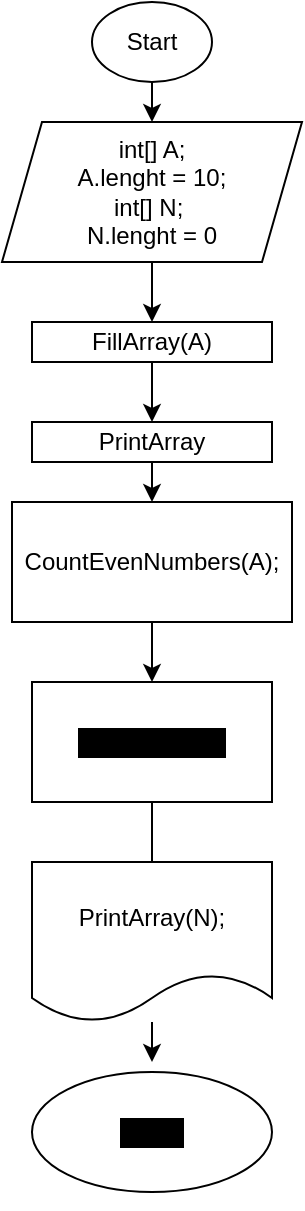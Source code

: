 <mxfile>
    <diagram id="-5SSAIgS5Hzt2iILZ9Lm" name="общая блок-схема">
        <mxGraphModel dx="456" dy="239" grid="1" gridSize="10" guides="1" tooltips="1" connect="1" arrows="1" fold="1" page="1" pageScale="1" pageWidth="827" pageHeight="1169" math="0" shadow="0">
            <root>
                <mxCell id="OIYuFl_TeaZ8EEcEQo8p-0"/>
                <mxCell id="OIYuFl_TeaZ8EEcEQo8p-1" parent="OIYuFl_TeaZ8EEcEQo8p-0"/>
                <mxCell id="OIYuFl_TeaZ8EEcEQo8p-4" value="" style="edgeStyle=none;html=1;entryX=0.5;entryY=0;entryDx=0;entryDy=0;" edge="1" parent="OIYuFl_TeaZ8EEcEQo8p-1" target="qFRmA6ylWWSDmJ3MYqtY-0">
                    <mxGeometry relative="1" as="geometry">
                        <mxPoint x="310" y="60" as="sourcePoint"/>
                        <mxPoint x="310" y="70" as="targetPoint"/>
                    </mxGeometry>
                </mxCell>
                <mxCell id="OIYuFl_TeaZ8EEcEQo8p-6" value="" style="edgeStyle=none;html=1;" edge="1" parent="OIYuFl_TeaZ8EEcEQo8p-1">
                    <mxGeometry relative="1" as="geometry">
                        <mxPoint x="310" y="150" as="sourcePoint"/>
                        <mxPoint x="310" y="180" as="targetPoint"/>
                    </mxGeometry>
                </mxCell>
                <mxCell id="OIYuFl_TeaZ8EEcEQo8p-8" value="" style="edgeStyle=none;html=1;startArrow=none;" edge="1" parent="OIYuFl_TeaZ8EEcEQo8p-1" source="hg7YOwrHusgAIJOxj7Sx-1">
                    <mxGeometry relative="1" as="geometry">
                        <mxPoint x="310" y="200" as="sourcePoint"/>
                        <mxPoint x="310" y="230" as="targetPoint"/>
                    </mxGeometry>
                </mxCell>
                <mxCell id="OIYuFl_TeaZ8EEcEQo8p-10" value="" style="edgeStyle=none;html=1;" edge="1" parent="OIYuFl_TeaZ8EEcEQo8p-1">
                    <mxGeometry relative="1" as="geometry">
                        <mxPoint x="310" y="250" as="sourcePoint"/>
                        <mxPoint x="310" y="270" as="targetPoint"/>
                    </mxGeometry>
                </mxCell>
                <mxCell id="OIYuFl_TeaZ8EEcEQo8p-12" value="" style="edgeStyle=none;html=1;" edge="1" parent="OIYuFl_TeaZ8EEcEQo8p-1" target="OIYuFl_TeaZ8EEcEQo8p-11">
                    <mxGeometry relative="1" as="geometry">
                        <mxPoint x="310" y="330" as="sourcePoint"/>
                    </mxGeometry>
                </mxCell>
                <mxCell id="OIYuFl_TeaZ8EEcEQo8p-14" value="" style="edgeStyle=none;html=1;startArrow=none;" edge="1" parent="OIYuFl_TeaZ8EEcEQo8p-1" source="OIYuFl_TeaZ8EEcEQo8p-17">
                    <mxGeometry relative="1" as="geometry">
                        <mxPoint x="310" y="550.0" as="targetPoint"/>
                    </mxGeometry>
                </mxCell>
                <mxCell id="OIYuFl_TeaZ8EEcEQo8p-11" value="NewArr(N, A);" style="whiteSpace=wrap;html=1;labelBackgroundColor=#000000;" vertex="1" parent="OIYuFl_TeaZ8EEcEQo8p-1">
                    <mxGeometry x="250" y="360" width="120" height="60" as="geometry"/>
                </mxCell>
                <mxCell id="OIYuFl_TeaZ8EEcEQo8p-16" value="" style="edgeStyle=none;html=1;" edge="1" parent="OIYuFl_TeaZ8EEcEQo8p-1" target="OIYuFl_TeaZ8EEcEQo8p-15">
                    <mxGeometry relative="1" as="geometry">
                        <mxPoint x="310" y="610" as="sourcePoint"/>
                    </mxGeometry>
                </mxCell>
                <mxCell id="OIYuFl_TeaZ8EEcEQo8p-15" value="Finish" style="ellipse;whiteSpace=wrap;html=1;labelBackgroundColor=#000000;" vertex="1" parent="OIYuFl_TeaZ8EEcEQo8p-1">
                    <mxGeometry x="250" y="555" width="120" height="60" as="geometry"/>
                </mxCell>
                <mxCell id="OIYuFl_TeaZ8EEcEQo8p-17" value="PrintArrау(N);" style="shape=document;whiteSpace=wrap;html=1;boundedLbl=1;labelBackgroundColor=none;" vertex="1" parent="OIYuFl_TeaZ8EEcEQo8p-1">
                    <mxGeometry x="250" y="450" width="120" height="80" as="geometry"/>
                </mxCell>
                <mxCell id="OIYuFl_TeaZ8EEcEQo8p-18" value="" style="edgeStyle=none;html=1;endArrow=none;" edge="1" parent="OIYuFl_TeaZ8EEcEQo8p-1" source="OIYuFl_TeaZ8EEcEQo8p-11" target="OIYuFl_TeaZ8EEcEQo8p-17">
                    <mxGeometry relative="1" as="geometry">
                        <mxPoint x="310" y="420.0" as="sourcePoint"/>
                        <mxPoint x="310" y="550.0" as="targetPoint"/>
                    </mxGeometry>
                </mxCell>
                <mxCell id="qFRmA6ylWWSDmJ3MYqtY-0" value="&lt;div&gt;&lt;span&gt;int[] A;&lt;/span&gt;&lt;br&gt;&lt;/div&gt;&lt;div&gt;A.lenght = 10;&lt;/div&gt;&lt;div&gt;int[] N;&amp;nbsp;&lt;/div&gt;&lt;div&gt;N.lenght = 0&lt;/div&gt;" style="shape=parallelogram;perimeter=parallelogramPerimeter;whiteSpace=wrap;html=1;fixedSize=1;labelBackgroundColor=none;" vertex="1" parent="OIYuFl_TeaZ8EEcEQo8p-1">
                    <mxGeometry x="235" y="80" width="150" height="70" as="geometry"/>
                </mxCell>
                <mxCell id="hg7YOwrHusgAIJOxj7Sx-0" value="Start" style="ellipse;whiteSpace=wrap;html=1;labelBackgroundColor=none;" vertex="1" parent="OIYuFl_TeaZ8EEcEQo8p-1">
                    <mxGeometry x="280" y="20" width="60" height="40" as="geometry"/>
                </mxCell>
                <mxCell id="hg7YOwrHusgAIJOxj7Sx-1" value="FillArray(A)" style="rounded=0;whiteSpace=wrap;html=1;labelBackgroundColor=none;" vertex="1" parent="OIYuFl_TeaZ8EEcEQo8p-1">
                    <mxGeometry x="250" y="180" width="120" height="20" as="geometry"/>
                </mxCell>
                <mxCell id="hg7YOwrHusgAIJOxj7Sx-3" value="PrintArray" style="rounded=0;whiteSpace=wrap;html=1;labelBackgroundColor=none;" vertex="1" parent="OIYuFl_TeaZ8EEcEQo8p-1">
                    <mxGeometry x="250" y="230" width="120" height="20" as="geometry"/>
                </mxCell>
                <mxCell id="hg7YOwrHusgAIJOxj7Sx-4" value="CountEvenNumbers(A);" style="rounded=0;whiteSpace=wrap;html=1;labelBackgroundColor=none;" vertex="1" parent="OIYuFl_TeaZ8EEcEQo8p-1">
                    <mxGeometry x="240" y="270" width="140" height="60" as="geometry"/>
                </mxCell>
            </root>
        </mxGraphModel>
    </diagram>
    <diagram id="uEt0VxNUsvMOWYyDsNt6" name="FillArray(A)">
        <mxGraphModel dx="550" dy="421" grid="1" gridSize="10" guides="1" tooltips="1" connect="1" arrows="1" fold="1" page="1" pageScale="1" pageWidth="827" pageHeight="1169" math="0" shadow="0">
            <root>
                <mxCell id="8IHIPoLxZz0xAEfYmcAg-0"/>
                <mxCell id="8IHIPoLxZz0xAEfYmcAg-1" parent="8IHIPoLxZz0xAEfYmcAg-0"/>
                <mxCell id="8IHIPoLxZz0xAEfYmcAg-4" value="" style="edgeStyle=none;html=1;" edge="1" parent="8IHIPoLxZz0xAEfYmcAg-1" source="8IHIPoLxZz0xAEfYmcAg-2">
                    <mxGeometry relative="1" as="geometry">
                        <mxPoint x="330" y="170" as="targetPoint"/>
                    </mxGeometry>
                </mxCell>
                <mxCell id="8IHIPoLxZz0xAEfYmcAg-6" value="" style="edgeStyle=none;html=1;" edge="1" parent="8IHIPoLxZz0xAEfYmcAg-1" source="8IHIPoLxZz0xAEfYmcAg-2" target="8IHIPoLxZz0xAEfYmcAg-5">
                    <mxGeometry relative="1" as="geometry"/>
                </mxCell>
                <mxCell id="8IHIPoLxZz0xAEfYmcAg-2" value="Start" style="ellipse;whiteSpace=wrap;html=1;labelBackgroundColor=none;" vertex="1" parent="8IHIPoLxZz0xAEfYmcAg-1">
                    <mxGeometry x="270" width="120" height="80" as="geometry"/>
                </mxCell>
                <mxCell id="8IHIPoLxZz0xAEfYmcAg-8" value="" style="edgeStyle=none;html=1;" edge="1" parent="8IHIPoLxZz0xAEfYmcAg-1" source="8IHIPoLxZz0xAEfYmcAg-5" target="8IHIPoLxZz0xAEfYmcAg-7">
                    <mxGeometry relative="1" as="geometry"/>
                </mxCell>
                <mxCell id="8IHIPoLxZz0xAEfYmcAg-5" value="int index = 0&lt;br&gt;int[] array" style="shape=parallelogram;perimeter=parallelogramPerimeter;whiteSpace=wrap;html=1;fixedSize=1;labelBackgroundColor=none;" vertex="1" parent="8IHIPoLxZz0xAEfYmcAg-1">
                    <mxGeometry x="270" y="120" width="120" height="60" as="geometry"/>
                </mxCell>
                <mxCell id="8IHIPoLxZz0xAEfYmcAg-15" value="" style="edgeStyle=none;html=1;" edge="1" parent="8IHIPoLxZz0xAEfYmcAg-1" source="8IHIPoLxZz0xAEfYmcAg-7" target="8IHIPoLxZz0xAEfYmcAg-14">
                    <mxGeometry relative="1" as="geometry"/>
                </mxCell>
                <mxCell id="sIhkANr-s_xbLUpTu05x-0" style="edgeStyle=none;html=1;entryX=0;entryY=0.5;entryDx=0;entryDy=0;" edge="1" parent="8IHIPoLxZz0xAEfYmcAg-1" source="8IHIPoLxZz0xAEfYmcAg-7" target="8IHIPoLxZz0xAEfYmcAg-18">
                    <mxGeometry relative="1" as="geometry"/>
                </mxCell>
                <mxCell id="8IHIPoLxZz0xAEfYmcAg-7" value="while (index &amp;lt; array.Length)" style="rhombus;whiteSpace=wrap;html=1;labelBackgroundColor=none;" vertex="1" parent="8IHIPoLxZz0xAEfYmcAg-1">
                    <mxGeometry x="230" y="230" width="200" height="80" as="geometry"/>
                </mxCell>
                <mxCell id="8IHIPoLxZz0xAEfYmcAg-11" value="No" style="text;html=1;align=center;verticalAlign=middle;resizable=0;points=[];autosize=1;strokeColor=none;fillColor=none;" vertex="1" parent="8IHIPoLxZz0xAEfYmcAg-1">
                    <mxGeometry x="470" y="250" width="30" height="20" as="geometry"/>
                </mxCell>
                <mxCell id="sIhkANr-s_xbLUpTu05x-1" style="edgeStyle=none;html=1;entryX=0;entryY=0.5;entryDx=0;entryDy=0;exitX=0;exitY=0.5;exitDx=0;exitDy=0;" edge="1" parent="8IHIPoLxZz0xAEfYmcAg-1" source="8IHIPoLxZz0xAEfYmcAg-14" target="8IHIPoLxZz0xAEfYmcAg-7">
                    <mxGeometry relative="1" as="geometry">
                        <mxPoint x="230" y="410" as="targetPoint"/>
                        <Array as="points">
                            <mxPoint x="230" y="410"/>
                        </Array>
                    </mxGeometry>
                </mxCell>
                <mxCell id="8IHIPoLxZz0xAEfYmcAg-14" value="array[index] = new Random().Next(0, 50); index++" style="whiteSpace=wrap;html=1;labelBackgroundColor=none;" vertex="1" parent="8IHIPoLxZz0xAEfYmcAg-1">
                    <mxGeometry x="270" y="380" width="120" height="60" as="geometry"/>
                </mxCell>
                <mxCell id="8IHIPoLxZz0xAEfYmcAg-16" value="Yes" style="text;html=1;align=center;verticalAlign=middle;resizable=0;points=[];autosize=1;strokeColor=none;fillColor=none;" vertex="1" parent="8IHIPoLxZz0xAEfYmcAg-1">
                    <mxGeometry x="320" y="330" width="40" height="20" as="geometry"/>
                </mxCell>
                <mxCell id="8IHIPoLxZz0xAEfYmcAg-20" value="" style="edgeStyle=none;html=1;exitX=0.5;exitY=0.898;exitDx=0;exitDy=0;exitPerimeter=0;" edge="1" parent="8IHIPoLxZz0xAEfYmcAg-1" source="8IHIPoLxZz0xAEfYmcAg-18" target="8IHIPoLxZz0xAEfYmcAg-19">
                    <mxGeometry relative="1" as="geometry"/>
                </mxCell>
                <mxCell id="8IHIPoLxZz0xAEfYmcAg-18" value="&lt;span&gt;return array&lt;/span&gt;" style="shape=document;whiteSpace=wrap;html=1;boundedLbl=1;labelBackgroundColor=none;" vertex="1" parent="8IHIPoLxZz0xAEfYmcAg-1">
                    <mxGeometry x="560" y="235" width="120" height="70" as="geometry"/>
                </mxCell>
                <mxCell id="8IHIPoLxZz0xAEfYmcAg-19" value="Finish" style="ellipse;whiteSpace=wrap;html=1;labelBackgroundColor=none;" vertex="1" parent="8IHIPoLxZz0xAEfYmcAg-1">
                    <mxGeometry x="560" y="350" width="120" height="60" as="geometry"/>
                </mxCell>
            </root>
        </mxGraphModel>
    </diagram>
    <diagram id="0_tMNXbI74bxUcCKU98D" name="PrintArray">
        <mxGraphModel dx="665" dy="508" grid="1" gridSize="10" guides="1" tooltips="1" connect="1" arrows="1" fold="1" page="1" pageScale="1" pageWidth="827" pageHeight="1169" math="0" shadow="0">
            <root>
                <mxCell id="nIYQgN-dH8_LkAJuxTE--0"/>
                <mxCell id="nIYQgN-dH8_LkAJuxTE--1" parent="nIYQgN-dH8_LkAJuxTE--0"/>
                <mxCell id="Z5mlRdIMizuvCCh3Avdv-1" value="" style="edgeStyle=none;html=1;" edge="1" parent="nIYQgN-dH8_LkAJuxTE--1" target="Z5mlRdIMizuvCCh3Avdv-3">
                    <mxGeometry relative="1" as="geometry">
                        <mxPoint x="320" y="120" as="sourcePoint"/>
                    </mxGeometry>
                </mxCell>
                <mxCell id="Z5mlRdIMizuvCCh3Avdv-2" value="" style="edgeStyle=none;html=1;" edge="1" parent="nIYQgN-dH8_LkAJuxTE--1" source="Z5mlRdIMizuvCCh3Avdv-3" target="Z5mlRdIMizuvCCh3Avdv-6">
                    <mxGeometry relative="1" as="geometry"/>
                </mxCell>
                <mxCell id="Z5mlRdIMizuvCCh3Avdv-5" value="" style="edgeStyle=none;html=1;" edge="1" parent="nIYQgN-dH8_LkAJuxTE--1" source="Z5mlRdIMizuvCCh3Avdv-6" target="Z5mlRdIMizuvCCh3Avdv-9">
                    <mxGeometry relative="1" as="geometry"/>
                </mxCell>
                <mxCell id="Z5mlRdIMizuvCCh3Avdv-16" style="edgeStyle=none;html=1;entryX=0;entryY=0.5;entryDx=0;entryDy=0;" edge="1" parent="nIYQgN-dH8_LkAJuxTE--1" source="Z5mlRdIMizuvCCh3Avdv-6" target="Z5mlRdIMizuvCCh3Avdv-13">
                    <mxGeometry relative="1" as="geometry"/>
                </mxCell>
                <mxCell id="Z5mlRdIMizuvCCh3Avdv-6" value="while (index &amp;lt; array.Length)" style="rhombus;whiteSpace=wrap;html=1;labelBackgroundColor=none;" vertex="1" parent="nIYQgN-dH8_LkAJuxTE--1">
                    <mxGeometry x="220" y="250" width="200" height="80" as="geometry"/>
                </mxCell>
                <mxCell id="Z5mlRdIMizuvCCh3Avdv-8" style="edgeStyle=none;html=1;exitX=0;exitY=0.5;exitDx=0;exitDy=0;entryX=0;entryY=0.5;entryDx=0;entryDy=0;" edge="1" parent="nIYQgN-dH8_LkAJuxTE--1" source="Z5mlRdIMizuvCCh3Avdv-9" target="Z5mlRdIMizuvCCh3Avdv-6">
                    <mxGeometry relative="1" as="geometry">
                        <mxPoint x="170" y="290" as="targetPoint"/>
                        <Array as="points">
                            <mxPoint x="170" y="400"/>
                            <mxPoint x="170" y="290"/>
                        </Array>
                    </mxGeometry>
                </mxCell>
                <mxCell id="Z5mlRdIMizuvCCh3Avdv-9" value="Console.Write(array[index]+&quot; &quot;);&amp;nbsp;index++" style="whiteSpace=wrap;html=1;labelBackgroundColor=none;" vertex="1" parent="nIYQgN-dH8_LkAJuxTE--1">
                    <mxGeometry x="210" y="370" width="220" height="60" as="geometry"/>
                </mxCell>
                <mxCell id="Z5mlRdIMizuvCCh3Avdv-13" value="Finish" style="ellipse;whiteSpace=wrap;html=1;labelBackgroundColor=none;" vertex="1" parent="nIYQgN-dH8_LkAJuxTE--1">
                    <mxGeometry x="490" y="260" width="120" height="60" as="geometry"/>
                </mxCell>
                <mxCell id="Z5mlRdIMizuvCCh3Avdv-14" value="Start" style="ellipse;whiteSpace=wrap;html=1;labelBackgroundColor=none;" vertex="1" parent="nIYQgN-dH8_LkAJuxTE--1">
                    <mxGeometry x="280" y="40" width="80" height="60" as="geometry"/>
                </mxCell>
                <mxCell id="Z5mlRdIMizuvCCh3Avdv-15" value="Yes" style="text;html=1;align=center;verticalAlign=middle;resizable=0;points=[];autosize=1;strokeColor=none;fillColor=none;" vertex="1" parent="nIYQgN-dH8_LkAJuxTE--1">
                    <mxGeometry x="310" y="340" width="40" height="20" as="geometry"/>
                </mxCell>
                <mxCell id="Z5mlRdIMizuvCCh3Avdv-3" value="int index = 0&lt;br&gt;int[] array" style="shape=parallelogram;perimeter=parallelogramPerimeter;whiteSpace=wrap;html=1;fixedSize=1;labelBackgroundColor=none;" vertex="1" parent="nIYQgN-dH8_LkAJuxTE--1">
                    <mxGeometry x="260" y="140" width="120" height="60" as="geometry"/>
                </mxCell>
                <mxCell id="8WEMm9trj86XZtH-2lmn-0" value="" style="edgeStyle=none;html=1;endArrow=none;exitX=0.5;exitY=1;exitDx=0;exitDy=0;" edge="1" parent="nIYQgN-dH8_LkAJuxTE--1" source="Z5mlRdIMizuvCCh3Avdv-14" target="Z5mlRdIMizuvCCh3Avdv-3">
                    <mxGeometry relative="1" as="geometry">
                        <mxPoint x="320" y="120" as="sourcePoint"/>
                        <mxPoint x="320" y="210" as="targetPoint"/>
                    </mxGeometry>
                </mxCell>
            </root>
        </mxGraphModel>
    </diagram>
    <diagram id="WFqDehl7buqJAAQx73je" name="countEvenNambers(A)">
        <mxGraphModel dx="798" dy="610" grid="1" gridSize="10" guides="1" tooltips="1" connect="1" arrows="1" fold="1" page="1" pageScale="1" pageWidth="827" pageHeight="1169" math="0" shadow="0">
            <root>
                <mxCell id="GiasneSSayVNE74kRqVo-0"/>
                <mxCell id="GiasneSSayVNE74kRqVo-1" parent="GiasneSSayVNE74kRqVo-0"/>
                <mxCell id="KJ51Tt03EUBUXZuaKbsy-1" value="" style="edgeStyle=none;html=1;" edge="1" parent="GiasneSSayVNE74kRqVo-1" source="GiasneSSayVNE74kRqVo-2">
                    <mxGeometry relative="1" as="geometry">
                        <mxPoint x="310" y="140" as="targetPoint"/>
                    </mxGeometry>
                </mxCell>
                <mxCell id="GiasneSSayVNE74kRqVo-2" value="Start" style="ellipse;whiteSpace=wrap;html=1;labelBackgroundColor=none;" vertex="1" parent="GiasneSSayVNE74kRqVo-1">
                    <mxGeometry x="250" y="10" width="120" height="80" as="geometry"/>
                </mxCell>
                <mxCell id="SVL33Y7d8cE7v1KhYdUt-10" style="edgeStyle=none;html=1;entryX=0.5;entryY=0;entryDx=0;entryDy=0;" edge="1" parent="GiasneSSayVNE74kRqVo-1" source="KJ51Tt03EUBUXZuaKbsy-2" target="SVL33Y7d8cE7v1KhYdUt-2">
                    <mxGeometry relative="1" as="geometry"/>
                </mxCell>
                <mxCell id="KJ51Tt03EUBUXZuaKbsy-2" value="&lt;div&gt;int index = 0;&lt;/div&gt;&lt;div&gt;&amp;nbsp; &amp;nbsp; int countEvenNumbers = 0;&lt;/div&gt;&lt;div&gt;int[] oldArrау;&lt;br&gt;&lt;/div&gt;" style="shape=parallelogram;perimeter=parallelogramPerimeter;whiteSpace=wrap;html=1;fixedSize=1;labelBackgroundColor=none;" vertex="1" parent="GiasneSSayVNE74kRqVo-1">
                    <mxGeometry x="215" y="120" width="190" height="60" as="geometry"/>
                </mxCell>
                <mxCell id="SVL33Y7d8cE7v1KhYdUt-0" value="" style="edgeStyle=none;html=1;entryX=0.5;entryY=0;entryDx=0;entryDy=0;" edge="1" parent="GiasneSSayVNE74kRqVo-1" source="SVL33Y7d8cE7v1KhYdUt-2" target="ITJWbW7PE0u_SBSnRjhP-0">
                    <mxGeometry relative="1" as="geometry">
                        <mxPoint x="310" y="380" as="targetPoint"/>
                    </mxGeometry>
                </mxCell>
                <mxCell id="SVL33Y7d8cE7v1KhYdUt-1" style="edgeStyle=none;html=1;entryX=0;entryY=0.5;entryDx=0;entryDy=0;" edge="1" parent="GiasneSSayVNE74kRqVo-1" source="SVL33Y7d8cE7v1KhYdUt-2" target="SVL33Y7d8cE7v1KhYdUt-8">
                    <mxGeometry relative="1" as="geometry"/>
                </mxCell>
                <mxCell id="SVL33Y7d8cE7v1KhYdUt-2" value="while (index &amp;lt; array.Length);" style="rhombus;whiteSpace=wrap;html=1;labelBackgroundColor=none;" vertex="1" parent="GiasneSSayVNE74kRqVo-1">
                    <mxGeometry x="209" y="230" width="200" height="80" as="geometry"/>
                </mxCell>
                <mxCell id="SVL33Y7d8cE7v1KhYdUt-3" value="No" style="text;html=1;align=center;verticalAlign=middle;resizable=0;points=[];autosize=1;strokeColor=none;fillColor=none;" vertex="1" parent="GiasneSSayVNE74kRqVo-1">
                    <mxGeometry x="440" y="250" width="30" height="20" as="geometry"/>
                </mxCell>
                <mxCell id="SVL33Y7d8cE7v1KhYdUt-6" value="Yes" style="text;html=1;align=center;verticalAlign=middle;resizable=0;points=[];autosize=1;strokeColor=none;fillColor=none;" vertex="1" parent="GiasneSSayVNE74kRqVo-1">
                    <mxGeometry x="300" y="330" width="40" height="20" as="geometry"/>
                </mxCell>
                <mxCell id="SVL33Y7d8cE7v1KhYdUt-7" value="" style="edgeStyle=none;html=1;exitX=0.5;exitY=0.898;exitDx=0;exitDy=0;exitPerimeter=0;" edge="1" parent="GiasneSSayVNE74kRqVo-1" source="SVL33Y7d8cE7v1KhYdUt-8" target="SVL33Y7d8cE7v1KhYdUt-9">
                    <mxGeometry relative="1" as="geometry"/>
                </mxCell>
                <mxCell id="SVL33Y7d8cE7v1KhYdUt-8" value="&lt;span&gt;return&amp;nbsp;&lt;/span&gt;countEvenNumbers" style="shape=document;whiteSpace=wrap;html=1;boundedLbl=1;labelBackgroundColor=none;" vertex="1" parent="GiasneSSayVNE74kRqVo-1">
                    <mxGeometry x="510" y="235" width="180" height="70" as="geometry"/>
                </mxCell>
                <mxCell id="SVL33Y7d8cE7v1KhYdUt-9" value="Finish" style="ellipse;whiteSpace=wrap;html=1;labelBackgroundColor=none;" vertex="1" parent="GiasneSSayVNE74kRqVo-1">
                    <mxGeometry x="540" y="360" width="120" height="60" as="geometry"/>
                </mxCell>
                <mxCell id="ITJWbW7PE0u_SBSnRjhP-2" style="edgeStyle=none;html=1;entryX=0.5;entryY=0;entryDx=0;entryDy=0;" edge="1" parent="GiasneSSayVNE74kRqVo-1" source="ITJWbW7PE0u_SBSnRjhP-0" target="ITJWbW7PE0u_SBSnRjhP-4">
                    <mxGeometry relative="1" as="geometry">
                        <mxPoint x="310" y="510" as="targetPoint"/>
                    </mxGeometry>
                </mxCell>
                <mxCell id="4kX0mOueh-LWL9y3sFlf-0" style="edgeStyle=none;html=1;entryX=1;entryY=0.5;entryDx=0;entryDy=0;" edge="1" parent="GiasneSSayVNE74kRqVo-1" source="ITJWbW7PE0u_SBSnRjhP-0" target="ITJWbW7PE0u_SBSnRjhP-6">
                    <mxGeometry relative="1" as="geometry"/>
                </mxCell>
                <mxCell id="ITJWbW7PE0u_SBSnRjhP-0" value="&lt;span&gt;if (oldArrау[index] % 2 == 0)&amp;nbsp;&lt;/span&gt;" style="rhombus;whiteSpace=wrap;html=1;labelBackgroundColor=none;" vertex="1" parent="GiasneSSayVNE74kRqVo-1">
                    <mxGeometry x="220" y="370" width="180" height="80" as="geometry"/>
                </mxCell>
                <mxCell id="ITJWbW7PE0u_SBSnRjhP-3" value="Yes" style="text;html=1;align=center;verticalAlign=middle;resizable=0;points=[];autosize=1;strokeColor=none;fillColor=none;" vertex="1" parent="GiasneSSayVNE74kRqVo-1">
                    <mxGeometry x="300" y="460" width="40" height="20" as="geometry"/>
                </mxCell>
                <mxCell id="4kX0mOueh-LWL9y3sFlf-2" style="edgeStyle=none;html=1;entryX=0.5;entryY=1;entryDx=0;entryDy=0;" edge="1" parent="GiasneSSayVNE74kRqVo-1" source="ITJWbW7PE0u_SBSnRjhP-4" target="ITJWbW7PE0u_SBSnRjhP-6">
                    <mxGeometry relative="1" as="geometry">
                        <Array as="points">
                            <mxPoint x="110" y="520"/>
                        </Array>
                    </mxGeometry>
                </mxCell>
                <mxCell id="ITJWbW7PE0u_SBSnRjhP-4" value="&lt;span&gt;countEvenNumbers++;&lt;/span&gt;&lt;br&gt;" style="rounded=0;whiteSpace=wrap;html=1;labelBackgroundColor=none;" vertex="1" parent="GiasneSSayVNE74kRqVo-1">
                    <mxGeometry x="245" y="500" width="130" height="40" as="geometry"/>
                </mxCell>
                <mxCell id="ITJWbW7PE0u_SBSnRjhP-5" value="No" style="text;html=1;align=center;verticalAlign=middle;resizable=0;points=[];autosize=1;strokeColor=none;fillColor=none;" vertex="1" parent="GiasneSSayVNE74kRqVo-1">
                    <mxGeometry x="185" y="390" width="30" height="20" as="geometry"/>
                </mxCell>
                <mxCell id="4kX0mOueh-LWL9y3sFlf-3" style="edgeStyle=none;html=1;entryX=0;entryY=0.5;entryDx=0;entryDy=0;" edge="1" parent="GiasneSSayVNE74kRqVo-1" source="ITJWbW7PE0u_SBSnRjhP-6" target="SVL33Y7d8cE7v1KhYdUt-2">
                    <mxGeometry relative="1" as="geometry">
                        <mxPoint x="110" y="270" as="targetPoint"/>
                        <Array as="points">
                            <mxPoint x="110" y="270"/>
                        </Array>
                    </mxGeometry>
                </mxCell>
                <mxCell id="ITJWbW7PE0u_SBSnRjhP-6" value="index++;" style="rounded=0;whiteSpace=wrap;html=1;labelBackgroundColor=none;" vertex="1" parent="GiasneSSayVNE74kRqVo-1">
                    <mxGeometry x="50" y="380" width="120" height="60" as="geometry"/>
                </mxCell>
            </root>
        </mxGraphModel>
    </diagram>
    <diagram id="F4qvk8zPIiiVkTxLsWDC" name="NewArr(N,A)">
        <mxGraphModel dx="798" dy="610" grid="1" gridSize="10" guides="1" tooltips="1" connect="1" arrows="1" fold="1" page="1" pageScale="1" pageWidth="827" pageHeight="1169" math="0" shadow="0">
            <root>
                <mxCell id="q9U7Vs6ndkGZcxvIZ048-0"/>
                <mxCell id="q9U7Vs6ndkGZcxvIZ048-1" parent="q9U7Vs6ndkGZcxvIZ048-0"/>
                <mxCell id="NlstBfCtJx40Y8noZTi_-0" value="" style="edgeStyle=none;html=1;" edge="1" parent="q9U7Vs6ndkGZcxvIZ048-1" source="NlstBfCtJx40Y8noZTi_-1">
                    <mxGeometry relative="1" as="geometry">
                        <mxPoint x="310" y="140" as="targetPoint"/>
                    </mxGeometry>
                </mxCell>
                <mxCell id="NlstBfCtJx40Y8noZTi_-1" value="Start" style="ellipse;whiteSpace=wrap;html=1;labelBackgroundColor=none;" vertex="1" parent="q9U7Vs6ndkGZcxvIZ048-1">
                    <mxGeometry x="250" y="10" width="120" height="80" as="geometry"/>
                </mxCell>
                <mxCell id="NlstBfCtJx40Y8noZTi_-2" style="edgeStyle=none;html=1;entryX=0.5;entryY=0;entryDx=0;entryDy=0;" edge="1" parent="q9U7Vs6ndkGZcxvIZ048-1" source="NlstBfCtJx40Y8noZTi_-3" target="NlstBfCtJx40Y8noZTi_-6">
                    <mxGeometry relative="1" as="geometry"/>
                </mxCell>
                <mxCell id="NlstBfCtJx40Y8noZTi_-3" value="&lt;div&gt;&lt;div&gt;int index = 0;&lt;/div&gt;&lt;div&gt;&amp;nbsp; &amp;nbsp; int index2 = 0;&lt;/div&gt;&lt;/div&gt;&lt;div&gt;int[] newArray,&amp;nbsp;&lt;/div&gt;&lt;div&gt;int[] oldArr&lt;br&gt;&lt;/div&gt;" style="shape=parallelogram;perimeter=parallelogramPerimeter;whiteSpace=wrap;html=1;fixedSize=1;labelBackgroundColor=none;" vertex="1" parent="q9U7Vs6ndkGZcxvIZ048-1">
                    <mxGeometry x="215" y="120" width="190" height="60" as="geometry"/>
                </mxCell>
                <mxCell id="NlstBfCtJx40Y8noZTi_-4" value="" style="edgeStyle=none;html=1;entryX=0.5;entryY=0;entryDx=0;entryDy=0;" edge="1" parent="q9U7Vs6ndkGZcxvIZ048-1" source="NlstBfCtJx40Y8noZTi_-6" target="9agdcueIvBzdtyi6091n-0">
                    <mxGeometry relative="1" as="geometry">
                        <mxPoint x="310" y="380" as="targetPoint"/>
                    </mxGeometry>
                </mxCell>
                <mxCell id="NlstBfCtJx40Y8noZTi_-5" style="edgeStyle=none;html=1;entryX=0;entryY=0.5;entryDx=0;entryDy=0;" edge="1" parent="q9U7Vs6ndkGZcxvIZ048-1" source="NlstBfCtJx40Y8noZTi_-6" target="NlstBfCtJx40Y8noZTi_-12">
                    <mxGeometry relative="1" as="geometry"/>
                </mxCell>
                <mxCell id="NlstBfCtJx40Y8noZTi_-6" value="while (index &amp;lt; array.Length)" style="rhombus;whiteSpace=wrap;html=1;labelBackgroundColor=none;" vertex="1" parent="q9U7Vs6ndkGZcxvIZ048-1">
                    <mxGeometry x="210" y="230" width="200" height="80" as="geometry"/>
                </mxCell>
                <mxCell id="NlstBfCtJx40Y8noZTi_-7" value="No" style="text;html=1;align=center;verticalAlign=middle;resizable=0;points=[];autosize=1;strokeColor=none;fillColor=none;" vertex="1" parent="q9U7Vs6ndkGZcxvIZ048-1">
                    <mxGeometry x="440" y="250" width="30" height="20" as="geometry"/>
                </mxCell>
                <mxCell id="NlstBfCtJx40Y8noZTi_-14" style="edgeStyle=none;html=1;" edge="1" parent="q9U7Vs6ndkGZcxvIZ048-1">
                    <mxGeometry relative="1" as="geometry">
                        <mxPoint x="310" y="520" as="targetPoint"/>
                        <mxPoint x="310" y="440" as="sourcePoint"/>
                    </mxGeometry>
                </mxCell>
                <mxCell id="NlstBfCtJx40Y8noZTi_-10" value="Yes" style="text;html=1;align=center;verticalAlign=middle;resizable=0;points=[];autosize=1;strokeColor=none;fillColor=none;" vertex="1" parent="q9U7Vs6ndkGZcxvIZ048-1">
                    <mxGeometry x="300" y="330" width="40" height="20" as="geometry"/>
                </mxCell>
                <mxCell id="NlstBfCtJx40Y8noZTi_-11" value="" style="edgeStyle=none;html=1;exitX=0.5;exitY=0.898;exitDx=0;exitDy=0;exitPerimeter=0;" edge="1" parent="q9U7Vs6ndkGZcxvIZ048-1" source="NlstBfCtJx40Y8noZTi_-12" target="NlstBfCtJx40Y8noZTi_-13">
                    <mxGeometry relative="1" as="geometry"/>
                </mxCell>
                <mxCell id="NlstBfCtJx40Y8noZTi_-12" value="&lt;span&gt;return newArray&amp;nbsp;&lt;/span&gt;" style="shape=document;whiteSpace=wrap;html=1;boundedLbl=1;labelBackgroundColor=none;" vertex="1" parent="q9U7Vs6ndkGZcxvIZ048-1">
                    <mxGeometry x="510" y="235" width="180" height="70" as="geometry"/>
                </mxCell>
                <mxCell id="NlstBfCtJx40Y8noZTi_-13" value="Finish" style="ellipse;whiteSpace=wrap;html=1;labelBackgroundColor=none;" vertex="1" parent="q9U7Vs6ndkGZcxvIZ048-1">
                    <mxGeometry x="540" y="350" width="120" height="60" as="geometry"/>
                </mxCell>
                <mxCell id="pqLhBfxLFKf6Dn9b4f26-3" style="edgeStyle=none;html=1;entryX=0.5;entryY=1;entryDx=0;entryDy=0;" edge="1" parent="q9U7Vs6ndkGZcxvIZ048-1" source="NlstBfCtJx40Y8noZTi_-16" target="pqLhBfxLFKf6Dn9b4f26-0">
                    <mxGeometry relative="1" as="geometry">
                        <mxPoint x="120" y="550" as="targetPoint"/>
                        <Array as="points">
                            <mxPoint x="120" y="550"/>
                        </Array>
                    </mxGeometry>
                </mxCell>
                <mxCell id="NlstBfCtJx40Y8noZTi_-16" value="&lt;div&gt;&amp;nbsp;newArray[index2] = oldArr[index];&lt;/div&gt;&lt;div&gt;&lt;span&gt;index2++;&lt;/span&gt;&lt;/div&gt;" style="rounded=0;whiteSpace=wrap;html=1;labelBackgroundColor=none;" vertex="1" parent="q9U7Vs6ndkGZcxvIZ048-1">
                    <mxGeometry x="210" y="520" width="200" height="60" as="geometry"/>
                </mxCell>
                <mxCell id="NlstBfCtJx40Y8noZTi_-17" value="Yes" style="text;html=1;align=center;verticalAlign=middle;resizable=0;points=[];autosize=1;strokeColor=none;fillColor=none;" vertex="1" parent="q9U7Vs6ndkGZcxvIZ048-1">
                    <mxGeometry x="300" y="470" width="40" height="20" as="geometry"/>
                </mxCell>
                <mxCell id="NlstBfCtJx40Y8noZTi_-18" value="&lt;span style=&quot;color: rgba(0 , 0 , 0 , 0) ; font-family: monospace ; font-size: 0px&quot;&gt;N&lt;/span&gt;" style="text;html=1;align=center;verticalAlign=middle;resizable=0;points=[];autosize=1;strokeColor=none;fillColor=none;" vertex="1" parent="q9U7Vs6ndkGZcxvIZ048-1">
                    <mxGeometry x="440" y="390" width="20" height="20" as="geometry"/>
                </mxCell>
                <mxCell id="NlstBfCtJx40Y8noZTi_-19" value="&lt;span style=&quot;color: rgba(0 , 0 , 0 , 0) ; font-family: monospace ; font-size: 0px&quot;&gt;N&lt;/span&gt;" style="text;html=1;align=center;verticalAlign=middle;resizable=0;points=[];autosize=1;strokeColor=none;fillColor=none;" vertex="1" parent="q9U7Vs6ndkGZcxvIZ048-1">
                    <mxGeometry x="440" y="290" width="20" height="20" as="geometry"/>
                </mxCell>
                <mxCell id="NlstBfCtJx40Y8noZTi_-21" value="No" style="text;html=1;align=center;verticalAlign=middle;resizable=0;points=[];autosize=1;strokeColor=none;fillColor=none;" vertex="1" parent="q9U7Vs6ndkGZcxvIZ048-1">
                    <mxGeometry x="170" y="390" width="30" height="20" as="geometry"/>
                </mxCell>
                <mxCell id="pqLhBfxLFKf6Dn9b4f26-1" style="edgeStyle=none;html=1;entryX=1;entryY=0.5;entryDx=0;entryDy=0;" edge="1" parent="q9U7Vs6ndkGZcxvIZ048-1" source="9agdcueIvBzdtyi6091n-0" target="pqLhBfxLFKf6Dn9b4f26-0">
                    <mxGeometry relative="1" as="geometry"/>
                </mxCell>
                <mxCell id="9agdcueIvBzdtyi6091n-0" value="&lt;span&gt;if (oldArrау[index] % 2 == 0);&lt;/span&gt;" style="rhombus;whiteSpace=wrap;html=1;labelBackgroundColor=none;" vertex="1" parent="q9U7Vs6ndkGZcxvIZ048-1">
                    <mxGeometry x="210" y="370" width="200" height="80" as="geometry"/>
                </mxCell>
                <mxCell id="pqLhBfxLFKf6Dn9b4f26-2" style="edgeStyle=none;html=1;entryX=0;entryY=0.5;entryDx=0;entryDy=0;" edge="1" parent="q9U7Vs6ndkGZcxvIZ048-1" source="pqLhBfxLFKf6Dn9b4f26-0" target="NlstBfCtJx40Y8noZTi_-6">
                    <mxGeometry relative="1" as="geometry">
                        <mxPoint x="120" y="280" as="targetPoint"/>
                        <Array as="points">
                            <mxPoint x="120" y="270"/>
                        </Array>
                    </mxGeometry>
                </mxCell>
                <mxCell id="pqLhBfxLFKf6Dn9b4f26-0" value="index++;" style="rounded=0;whiteSpace=wrap;html=1;labelBackgroundColor=none;" vertex="1" parent="q9U7Vs6ndkGZcxvIZ048-1">
                    <mxGeometry x="80" y="395" width="80" height="30" as="geometry"/>
                </mxCell>
            </root>
        </mxGraphModel>
    </diagram>
</mxfile>